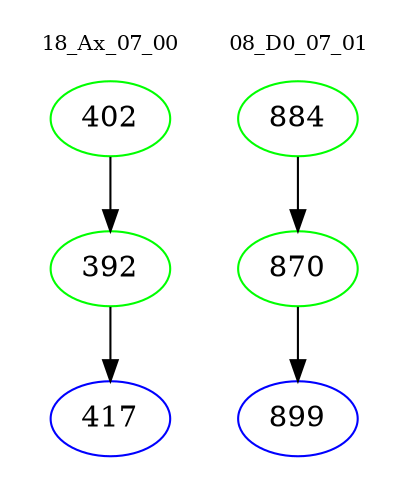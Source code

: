 digraph{
subgraph cluster_0 {
color = white
label = "18_Ax_07_00";
fontsize=10;
T0_402 [label="402", color="green"]
T0_402 -> T0_392 [color="black"]
T0_392 [label="392", color="green"]
T0_392 -> T0_417 [color="black"]
T0_417 [label="417", color="blue"]
}
subgraph cluster_1 {
color = white
label = "08_D0_07_01";
fontsize=10;
T1_884 [label="884", color="green"]
T1_884 -> T1_870 [color="black"]
T1_870 [label="870", color="green"]
T1_870 -> T1_899 [color="black"]
T1_899 [label="899", color="blue"]
}
}
